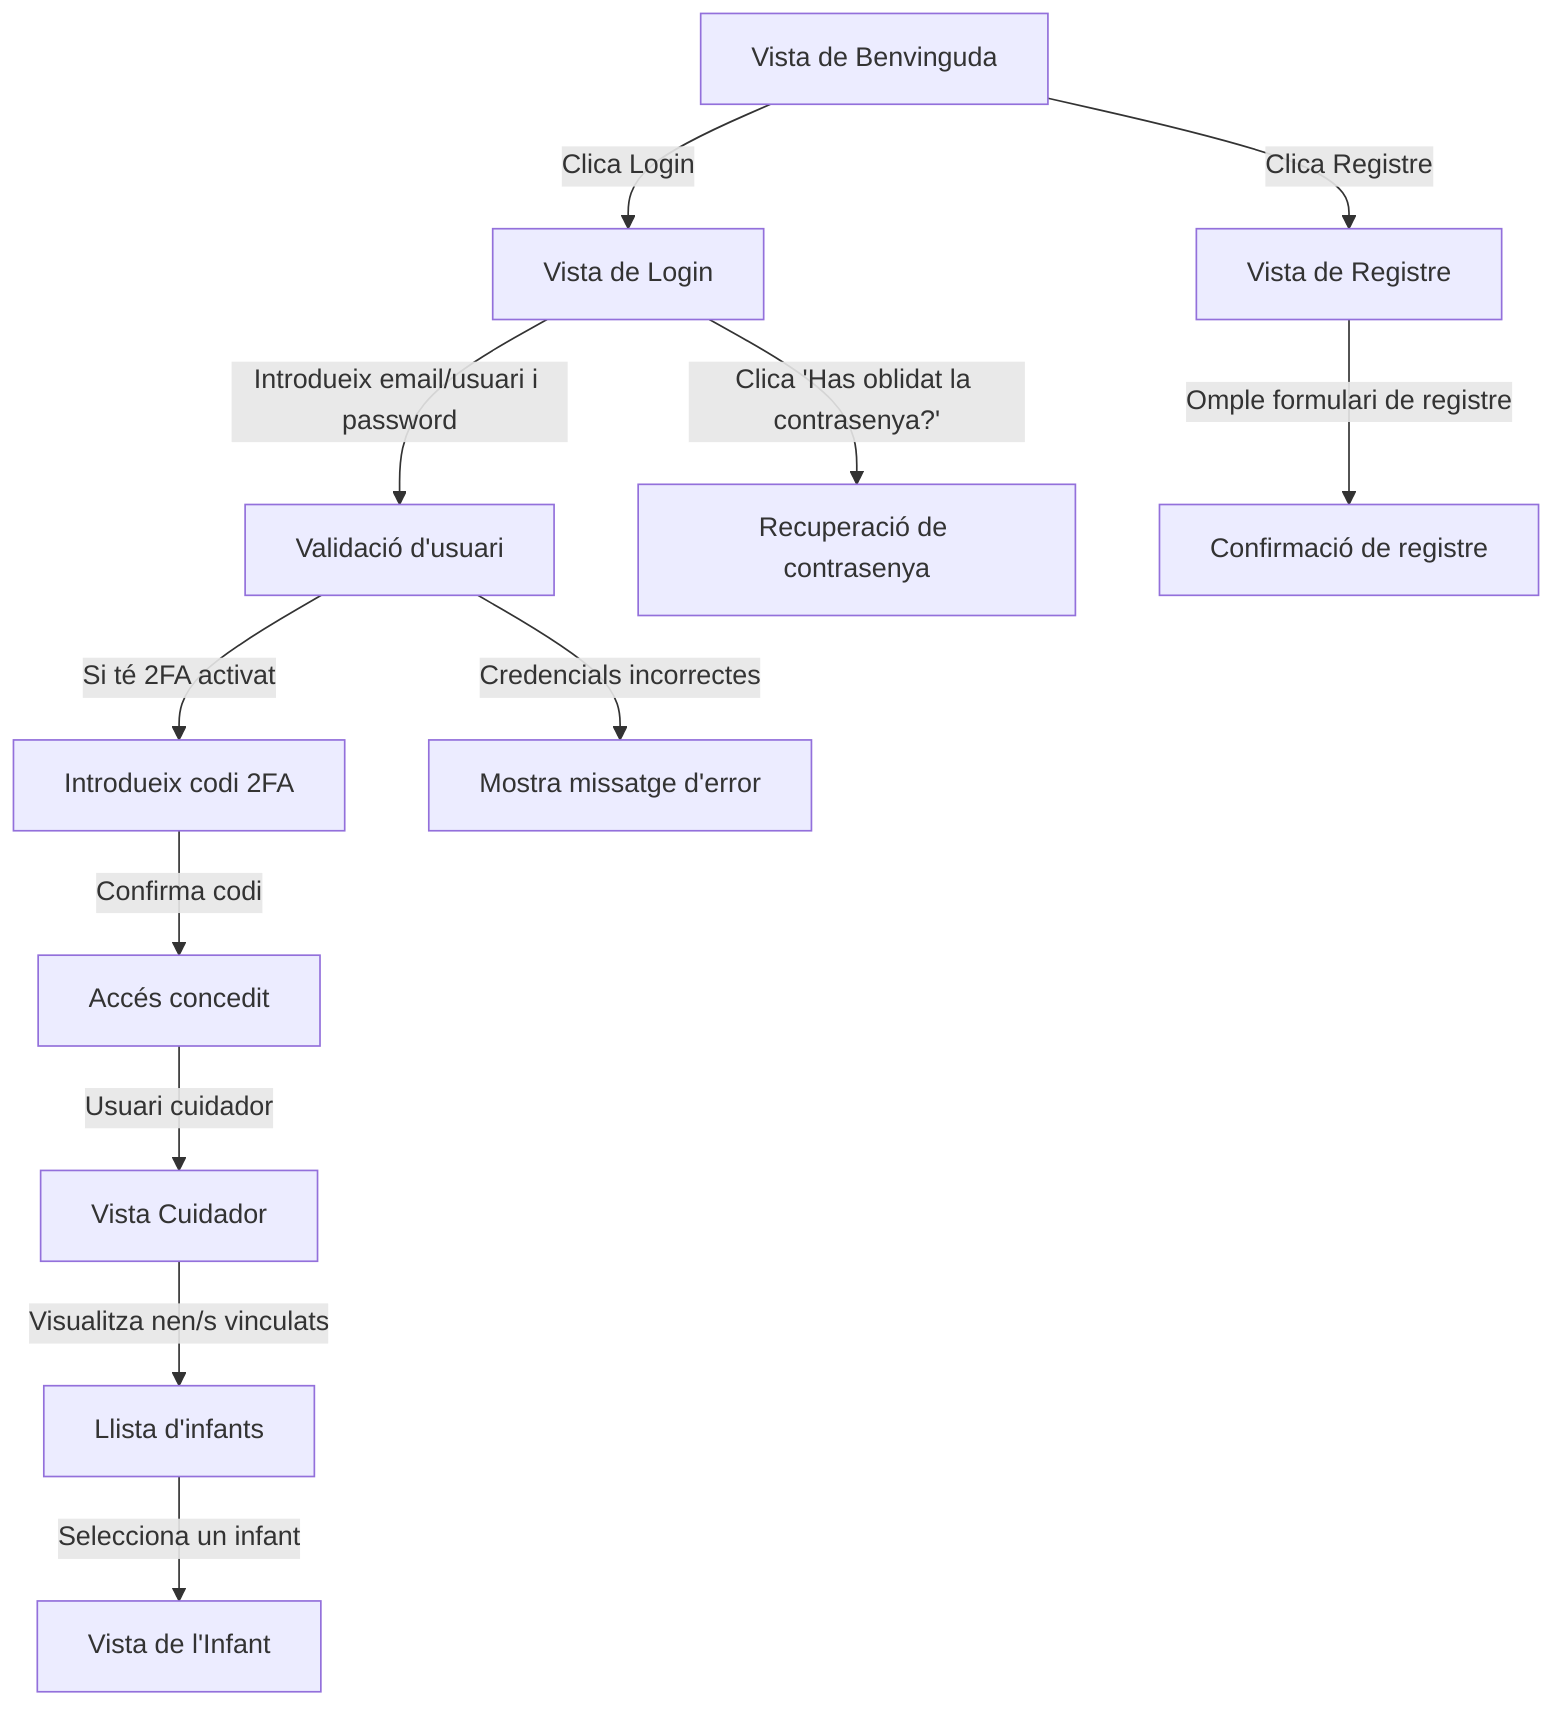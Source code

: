 flowchart TD
    %% Inici (Benvinguda)
    A[Vista de Benvinguda] -->|Clica Login| B[Vista de Login]
    A -->|Clica Registre| C[Vista de Registre]

    %% Login
    B -->|Introdueix email/usuari i password| D[Validació d'usuari]
    D -->|Si té 2FA activat| E[Introdueix codi 2FA]
     %%2F autentificació en dos passos per assegurar-se també al entrar a l'aplicació 
     %%i es una persona despistada amb les contrasenyes com jo
    E -->|Confirma codi| F[Accés concedit]
    D -->|Credencials incorrectes| G[Mostra missatge d'error]
    B -->|Clica 'Has oblidat la contrasenya?'| H[Recuperació de contrasenya]

    %% Registre
    C -->|Omple formulari de registre| I[Confirmació de registre]

    %% Accés a l'aplicació com a cuidador
    F -->|Usuari cuidador| J[Vista Cuidador]
    J -->|Visualitza nen/s vinculats| K[Llista d'infants]
    K -->|Selecciona un infant| L[Vista de l'Infant]